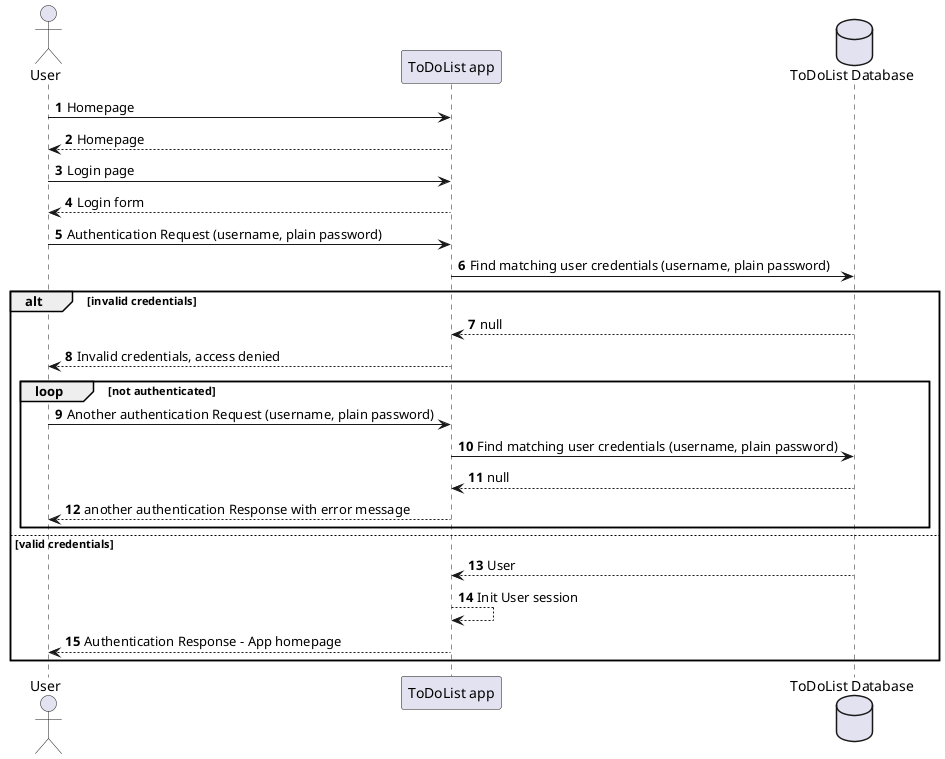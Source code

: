 @startuml
'https://plantuml.com/sequence-diagram

autonumber

actor User
participant ToDoList as "ToDoList app"
database Database as "ToDoList Database"

User -> ToDoList: Homepage
ToDoList --> User: Homepage
User -> ToDoList: Login page
ToDoList --> User:Login form
User -> ToDoList: Authentication Request (username, plain password)
ToDoList -> Database: Find matching user credentials (username, plain password)

alt invalid credentials
    Database --> ToDoList: null
    ToDoList --> User: Invalid credentials, access denied
    loop not authenticated
        User -> ToDoList: Another authentication Request (username, plain password)
        ToDoList -> Database: Find matching user credentials (username, plain password)
        Database --> ToDoList: null
        User <-- ToDoList: another authentication Response with error message
    end
else valid credentials
    Database --> ToDoList: User
    ToDoList --> ToDoList: Init User session
    ToDoList --> User: Authentication Response - App homepage
end

@enduml